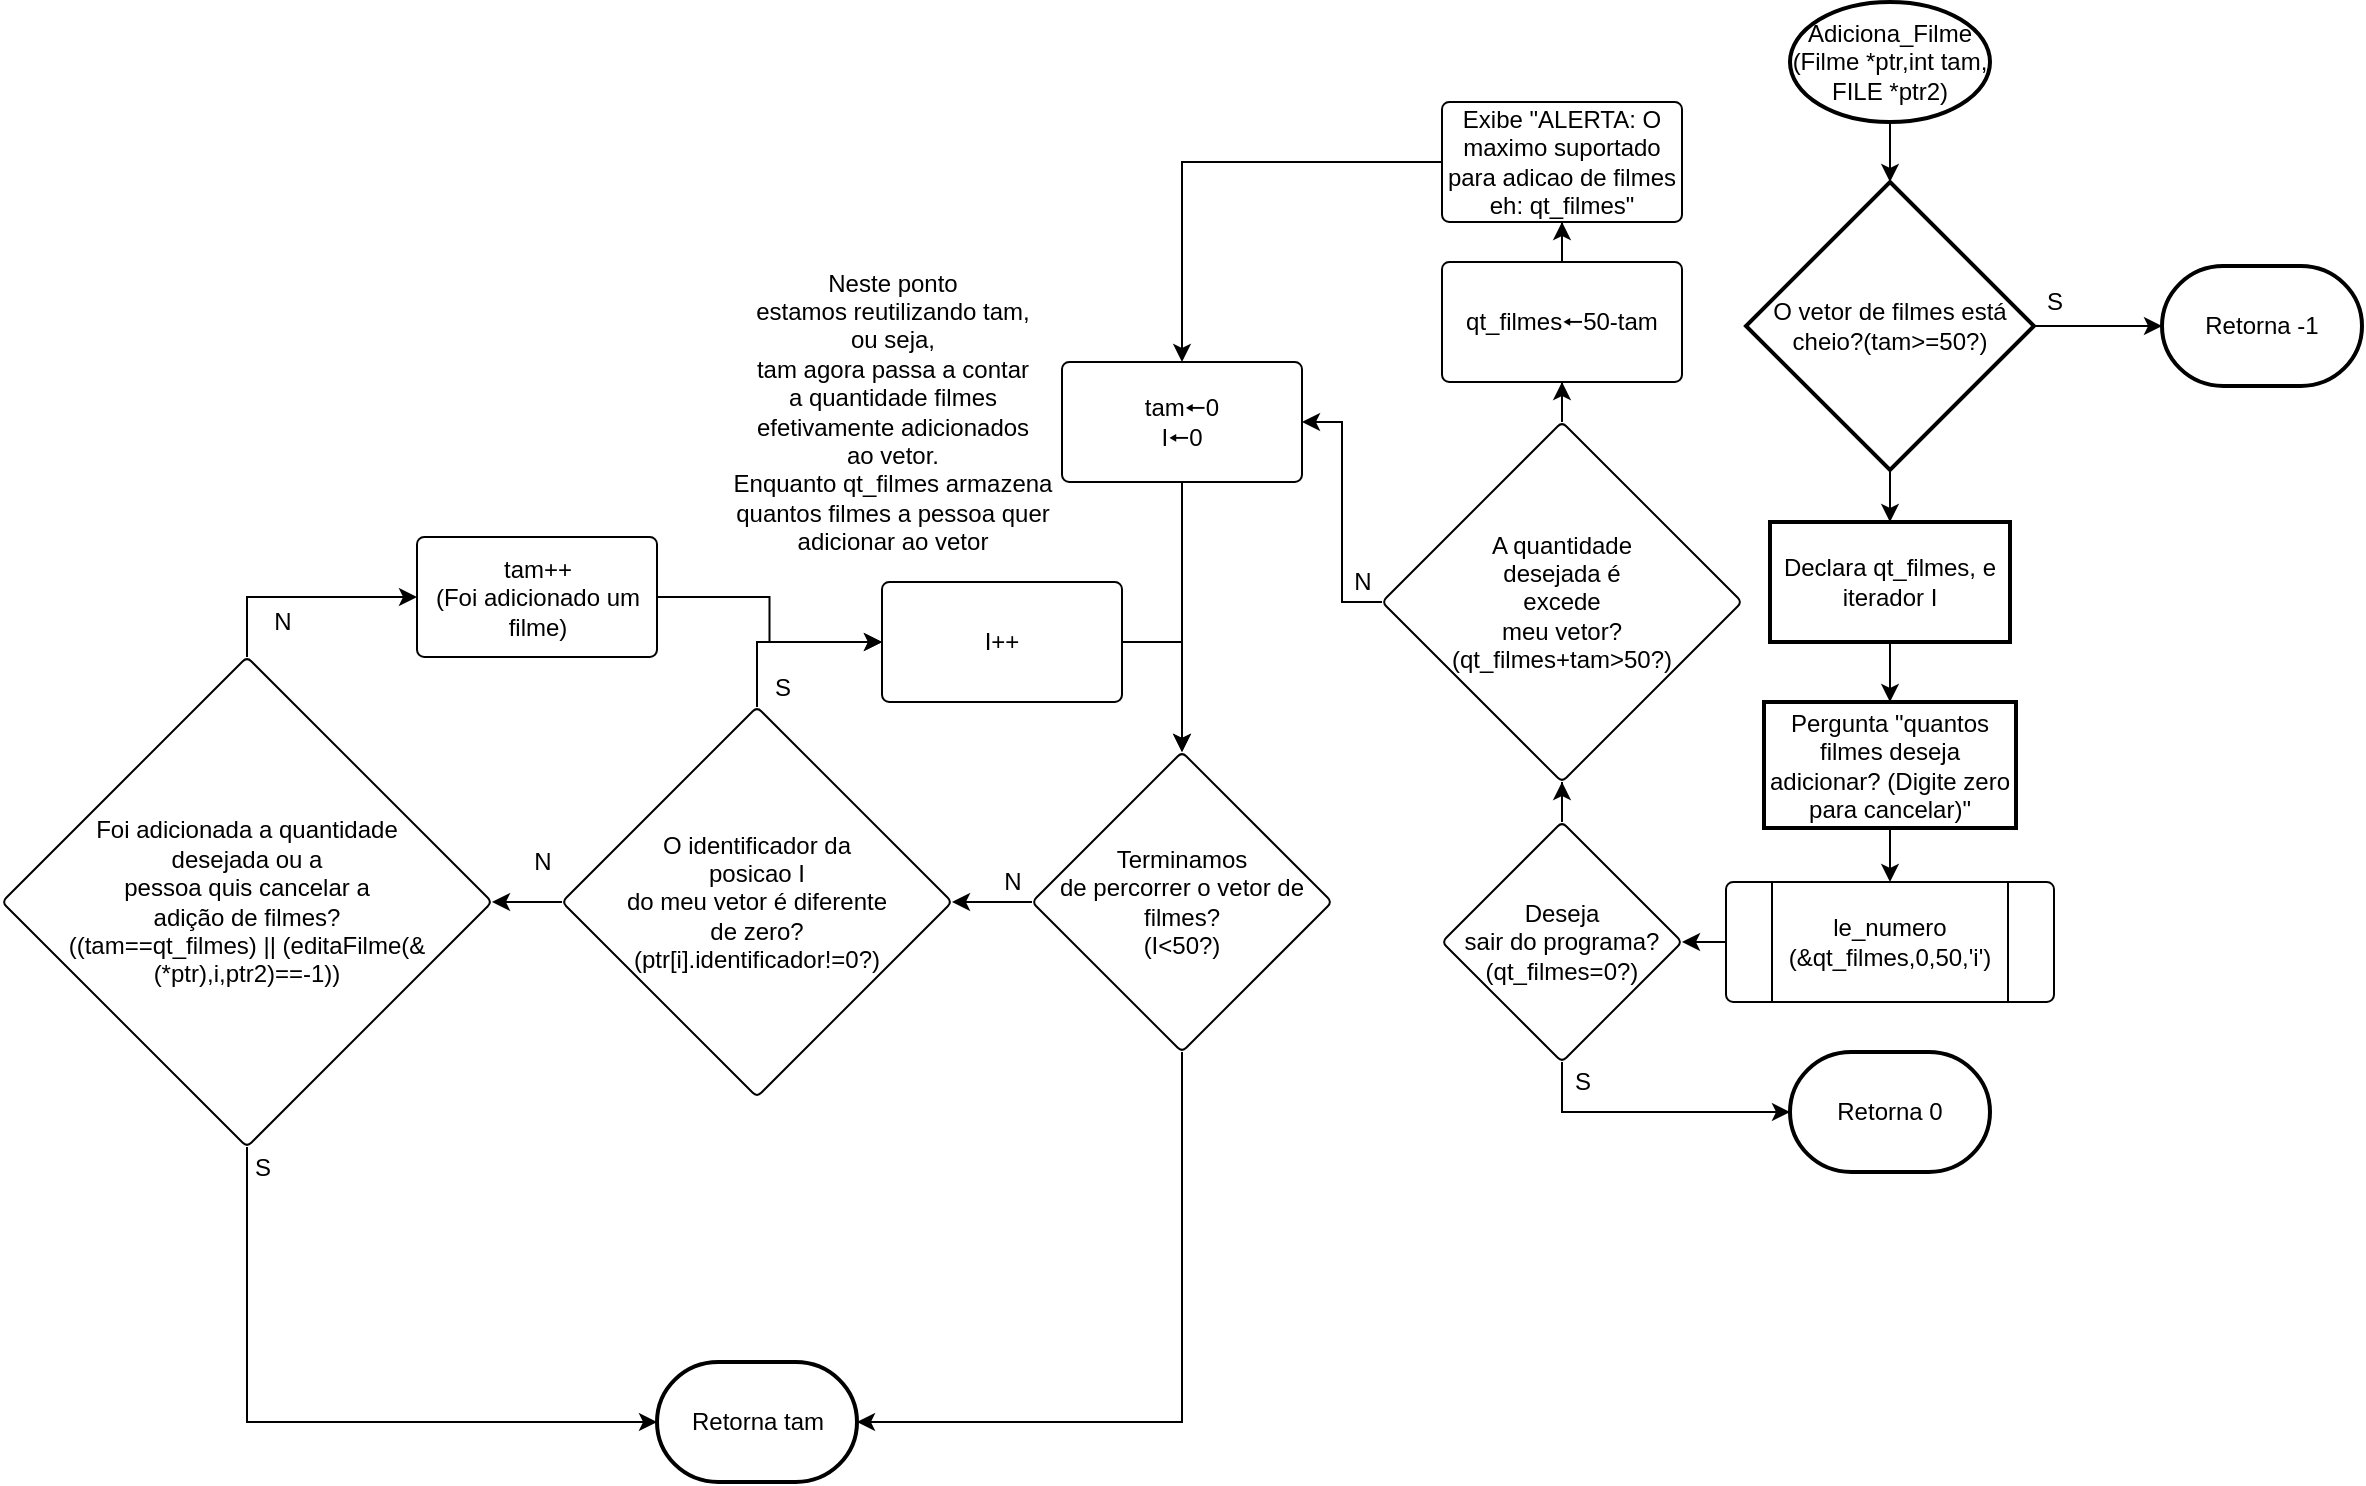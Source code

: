 <mxfile version="16.5.1" type="device"><diagram id="5u42BtlJ6_AcudjYlMXN" name="Página-1"><mxGraphModel dx="2058" dy="790" grid="1" gridSize="10" guides="1" tooltips="1" connect="1" arrows="1" fold="1" page="1" pageScale="1" pageWidth="827" pageHeight="1169" math="0" shadow="0"><root><mxCell id="0"/><mxCell id="1" parent="0"/><mxCell id="ab28Z9_tZ9K59ylmKLxz-2" value="" style="edgeStyle=orthogonalEdgeStyle;rounded=0;orthogonalLoop=1;jettySize=auto;html=1;" edge="1" parent="1" source="D4mOxK9vscB3MFQQQigx-2" target="ab28Z9_tZ9K59ylmKLxz-1"><mxGeometry relative="1" as="geometry"/></mxCell><mxCell id="D4mOxK9vscB3MFQQQigx-2" value="Adiciona_Filme&lt;br&gt;(Filme *ptr,int tam, FILE *ptr2)" style="strokeWidth=2;html=1;shape=mxgraph.flowchart.start_1;whiteSpace=wrap;" parent="1" vertex="1"><mxGeometry x="364" y="30" width="100" height="60" as="geometry"/></mxCell><mxCell id="ab28Z9_tZ9K59ylmKLxz-4" style="edgeStyle=orthogonalEdgeStyle;rounded=0;orthogonalLoop=1;jettySize=auto;html=1;exitX=1;exitY=0.5;exitDx=0;exitDy=0;entryX=0;entryY=0.5;entryDx=0;entryDy=0;entryPerimeter=0;" edge="1" parent="1" source="ab28Z9_tZ9K59ylmKLxz-1" target="ab28Z9_tZ9K59ylmKLxz-3"><mxGeometry relative="1" as="geometry"/></mxCell><mxCell id="ab28Z9_tZ9K59ylmKLxz-7" value="" style="edgeStyle=orthogonalEdgeStyle;rounded=0;orthogonalLoop=1;jettySize=auto;html=1;" edge="1" parent="1" source="ab28Z9_tZ9K59ylmKLxz-1" target="ab28Z9_tZ9K59ylmKLxz-6"><mxGeometry relative="1" as="geometry"/></mxCell><mxCell id="ab28Z9_tZ9K59ylmKLxz-1" value="O vetor de filmes está cheio?(tam&amp;gt;=50?)" style="rhombus;whiteSpace=wrap;html=1;strokeWidth=2;" vertex="1" parent="1"><mxGeometry x="342" y="120" width="144" height="144" as="geometry"/></mxCell><mxCell id="ab28Z9_tZ9K59ylmKLxz-3" value="Retorna -1" style="strokeWidth=2;html=1;shape=mxgraph.flowchart.terminator;whiteSpace=wrap;" vertex="1" parent="1"><mxGeometry x="550" y="162" width="100" height="60" as="geometry"/></mxCell><mxCell id="ab28Z9_tZ9K59ylmKLxz-5" value="S" style="text;html=1;align=center;verticalAlign=middle;resizable=0;points=[];autosize=1;strokeColor=none;fillColor=none;" vertex="1" parent="1"><mxGeometry x="486" y="170" width="20" height="20" as="geometry"/></mxCell><mxCell id="ab28Z9_tZ9K59ylmKLxz-9" value="" style="edgeStyle=orthogonalEdgeStyle;rounded=0;orthogonalLoop=1;jettySize=auto;html=1;" edge="1" parent="1" source="ab28Z9_tZ9K59ylmKLxz-6" target="ab28Z9_tZ9K59ylmKLxz-8"><mxGeometry relative="1" as="geometry"/></mxCell><mxCell id="ab28Z9_tZ9K59ylmKLxz-6" value="Declara qt_filmes, e iterador I" style="whiteSpace=wrap;html=1;strokeWidth=2;" vertex="1" parent="1"><mxGeometry x="354" y="290" width="120" height="60" as="geometry"/></mxCell><mxCell id="ab28Z9_tZ9K59ylmKLxz-11" style="edgeStyle=orthogonalEdgeStyle;rounded=0;orthogonalLoop=1;jettySize=auto;html=1;exitX=0.5;exitY=1;exitDx=0;exitDy=0;entryX=0.5;entryY=0;entryDx=0;entryDy=0;" edge="1" parent="1" source="ab28Z9_tZ9K59ylmKLxz-8" target="ab28Z9_tZ9K59ylmKLxz-10"><mxGeometry relative="1" as="geometry"/></mxCell><mxCell id="ab28Z9_tZ9K59ylmKLxz-8" value="Pergunta &quot;quantos filmes deseja adicionar? (Digite zero para cancelar)&quot;" style="whiteSpace=wrap;html=1;strokeWidth=2;" vertex="1" parent="1"><mxGeometry x="351" y="380" width="126" height="63" as="geometry"/></mxCell><mxCell id="ab28Z9_tZ9K59ylmKLxz-13" value="" style="edgeStyle=orthogonalEdgeStyle;rounded=0;orthogonalLoop=1;jettySize=auto;html=1;" edge="1" parent="1" source="ab28Z9_tZ9K59ylmKLxz-10" target="ab28Z9_tZ9K59ylmKLxz-12"><mxGeometry relative="1" as="geometry"/></mxCell><mxCell id="ab28Z9_tZ9K59ylmKLxz-10" value="le_numero&lt;br&gt;(&amp;amp;qt_filmes,0,50,'i')" style="verticalLabelPosition=middle;verticalAlign=middle;html=1;shape=process;whiteSpace=wrap;rounded=1;size=0.14;arcSize=6;labelPosition=center;align=center;" vertex="1" parent="1"><mxGeometry x="332" y="470" width="164" height="60" as="geometry"/></mxCell><mxCell id="ab28Z9_tZ9K59ylmKLxz-15" style="edgeStyle=orthogonalEdgeStyle;rounded=0;orthogonalLoop=1;jettySize=auto;html=1;exitX=0.5;exitY=1;exitDx=0;exitDy=0;entryX=0;entryY=0.5;entryDx=0;entryDy=0;entryPerimeter=0;" edge="1" parent="1" source="ab28Z9_tZ9K59ylmKLxz-12" target="ab28Z9_tZ9K59ylmKLxz-14"><mxGeometry relative="1" as="geometry"/></mxCell><mxCell id="ab28Z9_tZ9K59ylmKLxz-18" value="" style="edgeStyle=orthogonalEdgeStyle;rounded=0;orthogonalLoop=1;jettySize=auto;html=1;" edge="1" parent="1" source="ab28Z9_tZ9K59ylmKLxz-12" target="ab28Z9_tZ9K59ylmKLxz-17"><mxGeometry relative="1" as="geometry"/></mxCell><mxCell id="ab28Z9_tZ9K59ylmKLxz-12" value="Deseja&lt;br&gt;sair do programa?&lt;br&gt;(qt_filmes=0?)" style="rhombus;whiteSpace=wrap;html=1;rounded=1;arcSize=6;" vertex="1" parent="1"><mxGeometry x="190" y="440" width="120" height="120" as="geometry"/></mxCell><mxCell id="ab28Z9_tZ9K59ylmKLxz-14" value="Retorna 0" style="strokeWidth=2;html=1;shape=mxgraph.flowchart.terminator;whiteSpace=wrap;" vertex="1" parent="1"><mxGeometry x="364" y="555" width="100" height="60" as="geometry"/></mxCell><mxCell id="ab28Z9_tZ9K59ylmKLxz-16" value="S" style="text;html=1;align=center;verticalAlign=middle;resizable=0;points=[];autosize=1;strokeColor=none;fillColor=none;" vertex="1" parent="1"><mxGeometry x="250" y="560" width="20" height="20" as="geometry"/></mxCell><mxCell id="ab28Z9_tZ9K59ylmKLxz-20" value="" style="edgeStyle=orthogonalEdgeStyle;rounded=0;orthogonalLoop=1;jettySize=auto;html=1;" edge="1" parent="1" source="ab28Z9_tZ9K59ylmKLxz-17" target="ab28Z9_tZ9K59ylmKLxz-19"><mxGeometry relative="1" as="geometry"/></mxCell><mxCell id="ab28Z9_tZ9K59ylmKLxz-24" value="" style="edgeStyle=orthogonalEdgeStyle;rounded=0;orthogonalLoop=1;jettySize=auto;html=1;fontFamily=Helvetica;fontSize=12;" edge="1" parent="1" source="ab28Z9_tZ9K59ylmKLxz-17" target="ab28Z9_tZ9K59ylmKLxz-23"><mxGeometry relative="1" as="geometry"/></mxCell><mxCell id="ab28Z9_tZ9K59ylmKLxz-17" value="A quantidade&lt;br&gt;desejada é&lt;br&gt;excede&lt;br&gt;meu vetor?&lt;br&gt;(qt_filmes+tam&amp;gt;50?)" style="rhombus;whiteSpace=wrap;html=1;rounded=1;arcSize=6;" vertex="1" parent="1"><mxGeometry x="160" y="240" width="180" height="180" as="geometry"/></mxCell><mxCell id="ab28Z9_tZ9K59ylmKLxz-22" value="" style="edgeStyle=orthogonalEdgeStyle;rounded=0;orthogonalLoop=1;jettySize=auto;html=1;fontFamily=Helvetica;fontSize=12;" edge="1" parent="1" source="ab28Z9_tZ9K59ylmKLxz-19" target="ab28Z9_tZ9K59ylmKLxz-21"><mxGeometry relative="1" as="geometry"/></mxCell><mxCell id="ab28Z9_tZ9K59ylmKLxz-19" value="&lt;font style=&quot;font-size: 12px&quot;&gt;qt_filmes&lt;span id=&quot;char-node&quot;&gt;🠔50-tam&lt;/span&gt;&lt;/font&gt;" style="whiteSpace=wrap;html=1;rounded=1;arcSize=6;" vertex="1" parent="1"><mxGeometry x="190" y="160" width="120" height="60" as="geometry"/></mxCell><mxCell id="ab28Z9_tZ9K59ylmKLxz-25" style="edgeStyle=orthogonalEdgeStyle;rounded=0;orthogonalLoop=1;jettySize=auto;html=1;exitX=0;exitY=0.5;exitDx=0;exitDy=0;entryX=0.5;entryY=0;entryDx=0;entryDy=0;fontFamily=Helvetica;fontSize=12;" edge="1" parent="1" source="ab28Z9_tZ9K59ylmKLxz-21" target="ab28Z9_tZ9K59ylmKLxz-23"><mxGeometry relative="1" as="geometry"/></mxCell><mxCell id="ab28Z9_tZ9K59ylmKLxz-21" value="Exibe &quot;ALERTA: O maximo suportado para adicao de filmes eh: qt_filmes&quot;" style="whiteSpace=wrap;html=1;rounded=1;arcSize=6;" vertex="1" parent="1"><mxGeometry x="190" y="80" width="120" height="60" as="geometry"/></mxCell><mxCell id="ab28Z9_tZ9K59ylmKLxz-29" value="" style="edgeStyle=orthogonalEdgeStyle;rounded=0;orthogonalLoop=1;jettySize=auto;html=1;fontFamily=Helvetica;fontSize=12;" edge="1" parent="1" source="ab28Z9_tZ9K59ylmKLxz-23" target="ab28Z9_tZ9K59ylmKLxz-28"><mxGeometry relative="1" as="geometry"/></mxCell><mxCell id="ab28Z9_tZ9K59ylmKLxz-23" value="tam&lt;span id=&quot;char-node&quot; style=&quot;font-size: 12px&quot;&gt;🠔0&lt;br style=&quot;font-size: 12px&quot;&gt;I&lt;span id=&quot;char-node&quot; style=&quot;&quot;&gt;🠔0&lt;/span&gt;&lt;br style=&quot;font-size: 12px&quot;&gt;&lt;/span&gt;" style="whiteSpace=wrap;html=1;rounded=1;arcSize=6;fontFamily=Helvetica;fontSize=12;" vertex="1" parent="1"><mxGeometry y="210" width="120" height="60" as="geometry"/></mxCell><mxCell id="ab28Z9_tZ9K59ylmKLxz-26" value="Neste ponto&lt;br&gt;estamos reutilizando tam,&lt;br&gt;ou seja,&lt;br&gt;tam agora passa a contar&lt;br&gt;a quantidade filmes&lt;br&gt;efetivamente adicionados&lt;br&gt;ao vetor.&lt;br&gt;Enquanto qt_filmes armazena&lt;br&gt;quantos filmes a pessoa quer&lt;br&gt;adicionar ao vetor" style="text;html=1;align=center;verticalAlign=middle;resizable=0;points=[];autosize=1;strokeColor=none;fillColor=none;fontSize=12;fontFamily=Helvetica;" vertex="1" parent="1"><mxGeometry x="-170" y="160" width="170" height="150" as="geometry"/></mxCell><mxCell id="ab28Z9_tZ9K59ylmKLxz-27" value="N" style="text;html=1;align=center;verticalAlign=middle;resizable=0;points=[];autosize=1;strokeColor=none;fillColor=none;fontSize=12;fontFamily=Helvetica;" vertex="1" parent="1"><mxGeometry x="140" y="310" width="20" height="20" as="geometry"/></mxCell><mxCell id="ab28Z9_tZ9K59ylmKLxz-35" value="" style="edgeStyle=orthogonalEdgeStyle;rounded=0;orthogonalLoop=1;jettySize=auto;html=1;fontFamily=Helvetica;fontSize=12;" edge="1" parent="1" source="ab28Z9_tZ9K59ylmKLxz-28" target="ab28Z9_tZ9K59ylmKLxz-34"><mxGeometry relative="1" as="geometry"/></mxCell><mxCell id="ab28Z9_tZ9K59ylmKLxz-43" style="edgeStyle=orthogonalEdgeStyle;rounded=0;orthogonalLoop=1;jettySize=auto;html=1;exitX=0.5;exitY=1;exitDx=0;exitDy=0;entryX=1;entryY=0.5;entryDx=0;entryDy=0;entryPerimeter=0;fontFamily=Helvetica;fontSize=12;" edge="1" parent="1" source="ab28Z9_tZ9K59ylmKLxz-28" target="ab28Z9_tZ9K59ylmKLxz-42"><mxGeometry relative="1" as="geometry"/></mxCell><mxCell id="ab28Z9_tZ9K59ylmKLxz-28" value="Terminamos&lt;br&gt;de percorrer o vetor de filmes?&lt;br&gt;(I&amp;lt;50?)" style="rhombus;whiteSpace=wrap;html=1;rounded=1;arcSize=6;" vertex="1" parent="1"><mxGeometry x="-15" y="405" width="150" height="150" as="geometry"/></mxCell><mxCell id="ab28Z9_tZ9K59ylmKLxz-40" value="" style="edgeStyle=orthogonalEdgeStyle;rounded=0;orthogonalLoop=1;jettySize=auto;html=1;fontFamily=Helvetica;fontSize=12;" edge="1" parent="1" source="ab28Z9_tZ9K59ylmKLxz-34" target="ab28Z9_tZ9K59ylmKLxz-39"><mxGeometry relative="1" as="geometry"/></mxCell><mxCell id="ab28Z9_tZ9K59ylmKLxz-54" style="edgeStyle=orthogonalEdgeStyle;rounded=0;orthogonalLoop=1;jettySize=auto;html=1;exitX=0.5;exitY=0;exitDx=0;exitDy=0;entryX=0;entryY=0.5;entryDx=0;entryDy=0;fontFamily=Helvetica;fontSize=12;" edge="1" parent="1" source="ab28Z9_tZ9K59ylmKLxz-34" target="ab28Z9_tZ9K59ylmKLxz-53"><mxGeometry relative="1" as="geometry"/></mxCell><mxCell id="ab28Z9_tZ9K59ylmKLxz-34" value="O identificador da &lt;br&gt;posicao I &lt;br&gt;do meu vetor é diferente &lt;br&gt;de zero?&lt;br&gt;(ptr[i].identificador!=0?)" style="rhombus;whiteSpace=wrap;html=1;rounded=1;arcSize=6;" vertex="1" parent="1"><mxGeometry x="-250" y="382.5" width="195" height="195" as="geometry"/></mxCell><mxCell id="ab28Z9_tZ9K59ylmKLxz-36" value="N" style="text;html=1;align=center;verticalAlign=middle;resizable=0;points=[];autosize=1;strokeColor=none;fillColor=none;fontSize=12;fontFamily=Helvetica;" vertex="1" parent="1"><mxGeometry x="-35" y="460" width="20" height="20" as="geometry"/></mxCell><mxCell id="ab28Z9_tZ9K59ylmKLxz-38" value="S" style="text;html=1;align=center;verticalAlign=middle;resizable=0;points=[];autosize=1;strokeColor=none;fillColor=none;fontSize=12;fontFamily=Helvetica;" vertex="1" parent="1"><mxGeometry x="-150" y="362.5" width="20" height="20" as="geometry"/></mxCell><mxCell id="ab28Z9_tZ9K59ylmKLxz-44" style="edgeStyle=orthogonalEdgeStyle;rounded=0;orthogonalLoop=1;jettySize=auto;html=1;exitX=0.5;exitY=1;exitDx=0;exitDy=0;entryX=0;entryY=0.5;entryDx=0;entryDy=0;entryPerimeter=0;fontFamily=Helvetica;fontSize=12;" edge="1" parent="1" source="ab28Z9_tZ9K59ylmKLxz-39" target="ab28Z9_tZ9K59ylmKLxz-42"><mxGeometry relative="1" as="geometry"/></mxCell><mxCell id="ab28Z9_tZ9K59ylmKLxz-51" style="edgeStyle=orthogonalEdgeStyle;rounded=0;orthogonalLoop=1;jettySize=auto;html=1;exitX=0.5;exitY=0;exitDx=0;exitDy=0;entryX=0;entryY=0.5;entryDx=0;entryDy=0;fontFamily=Helvetica;fontSize=12;" edge="1" parent="1" source="ab28Z9_tZ9K59ylmKLxz-39" target="ab28Z9_tZ9K59ylmKLxz-48"><mxGeometry relative="1" as="geometry"/></mxCell><mxCell id="ab28Z9_tZ9K59ylmKLxz-39" value="Foi adicionada a quantidade &lt;br&gt;desejada ou a &lt;br&gt;pessoa quis cancelar a &lt;br&gt;adição de filmes?&lt;br&gt;((tam==qt_filmes) || (editaFilme(&amp;amp;(*ptr),i,ptr2)==-1))" style="rhombus;whiteSpace=wrap;html=1;rounded=1;arcSize=6;" vertex="1" parent="1"><mxGeometry x="-530" y="357.5" width="245" height="245" as="geometry"/></mxCell><mxCell id="ab28Z9_tZ9K59ylmKLxz-41" value="N" style="text;html=1;align=center;verticalAlign=middle;resizable=0;points=[];autosize=1;strokeColor=none;fillColor=none;fontSize=12;fontFamily=Helvetica;" vertex="1" parent="1"><mxGeometry x="-270" y="450" width="20" height="20" as="geometry"/></mxCell><mxCell id="ab28Z9_tZ9K59ylmKLxz-42" value="Retorna tam" style="strokeWidth=2;html=1;shape=mxgraph.flowchart.terminator;whiteSpace=wrap;fontFamily=Helvetica;fontSize=12;" vertex="1" parent="1"><mxGeometry x="-202.5" y="710" width="100" height="60" as="geometry"/></mxCell><mxCell id="ab28Z9_tZ9K59ylmKLxz-45" value="S" style="text;html=1;align=center;verticalAlign=middle;resizable=0;points=[];autosize=1;strokeColor=none;fillColor=none;fontSize=12;fontFamily=Helvetica;" vertex="1" parent="1"><mxGeometry x="-410" y="602.5" width="20" height="20" as="geometry"/></mxCell><mxCell id="ab28Z9_tZ9K59ylmKLxz-47" value="N" style="text;html=1;align=center;verticalAlign=middle;resizable=0;points=[];autosize=1;strokeColor=none;fillColor=none;fontSize=12;fontFamily=Helvetica;" vertex="1" parent="1"><mxGeometry x="-400" y="330" width="20" height="20" as="geometry"/></mxCell><mxCell id="ab28Z9_tZ9K59ylmKLxz-55" style="edgeStyle=orthogonalEdgeStyle;rounded=0;orthogonalLoop=1;jettySize=auto;html=1;exitX=1;exitY=0.5;exitDx=0;exitDy=0;entryX=0;entryY=0.5;entryDx=0;entryDy=0;fontFamily=Helvetica;fontSize=12;" edge="1" parent="1" source="ab28Z9_tZ9K59ylmKLxz-48" target="ab28Z9_tZ9K59ylmKLxz-53"><mxGeometry relative="1" as="geometry"/></mxCell><mxCell id="ab28Z9_tZ9K59ylmKLxz-48" value="tam++&lt;br&gt;(Foi adicionado um filme)" style="whiteSpace=wrap;html=1;rounded=1;arcSize=6;" vertex="1" parent="1"><mxGeometry x="-322.5" y="297.5" width="120" height="60" as="geometry"/></mxCell><mxCell id="ab28Z9_tZ9K59ylmKLxz-56" style="edgeStyle=orthogonalEdgeStyle;rounded=0;orthogonalLoop=1;jettySize=auto;html=1;exitX=1;exitY=0.5;exitDx=0;exitDy=0;entryX=0.5;entryY=0;entryDx=0;entryDy=0;fontFamily=Helvetica;fontSize=12;" edge="1" parent="1" source="ab28Z9_tZ9K59ylmKLxz-53" target="ab28Z9_tZ9K59ylmKLxz-28"><mxGeometry relative="1" as="geometry"/></mxCell><mxCell id="ab28Z9_tZ9K59ylmKLxz-53" value="I++" style="whiteSpace=wrap;html=1;rounded=1;arcSize=6;" vertex="1" parent="1"><mxGeometry x="-90" y="320" width="120" height="60" as="geometry"/></mxCell></root></mxGraphModel></diagram></mxfile>